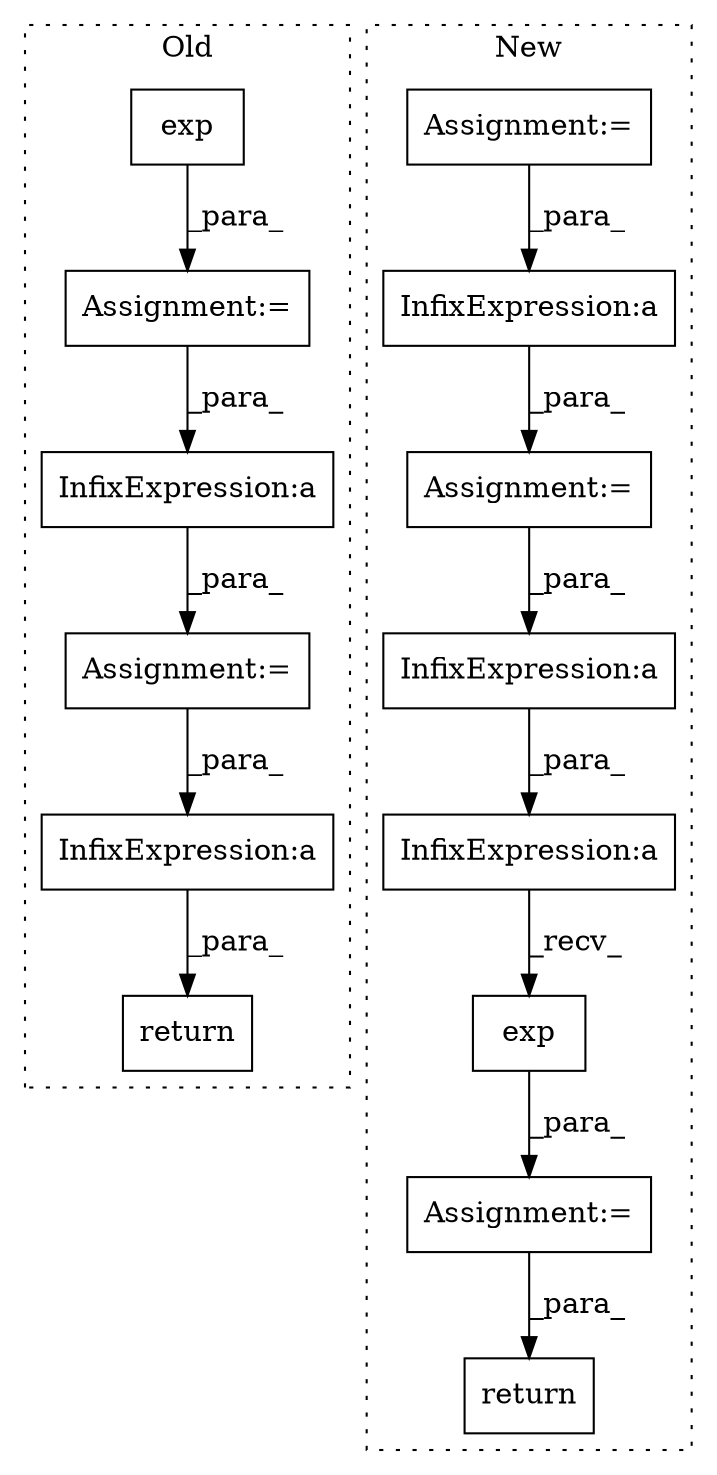 digraph G {
subgraph cluster0 {
1 [label="exp" a="32" s="3154" l="5" shape="box"];
4 [label="Assignment:=" a="7" s="3328" l="1" shape="box"];
5 [label="Assignment:=" a="7" s="3305" l="1" shape="box"];
7 [label="InfixExpression:a" a="27" s="3336" l="3" shape="box"];
8 [label="InfixExpression:a" a="27" s="3400" l="3" shape="box"];
14 [label="return" a="41" s="3697" l="7" shape="box"];
label = "Old";
style="dotted";
}
subgraph cluster1 {
2 [label="exp" a="32" s="3446" l="5" shape="box"];
3 [label="Assignment:=" a="7" s="3426" l="1" shape="box"];
6 [label="Assignment:=" a="7" s="3330" l="1" shape="box"];
9 [label="InfixExpression:a" a="27" s="3398" l="3" shape="box"];
10 [label="InfixExpression:a" a="27" s="3439" l="3" shape="box"];
11 [label="InfixExpression:a" a="27" s="3434" l="3" shape="box"];
12 [label="Assignment:=" a="7" s="3371" l="1" shape="box"];
13 [label="return" a="41" s="3910" l="7" shape="box"];
label = "New";
style="dotted";
}
1 -> 5 [label="_para_"];
2 -> 3 [label="_para_"];
3 -> 13 [label="_para_"];
4 -> 8 [label="_para_"];
5 -> 7 [label="_para_"];
6 -> 9 [label="_para_"];
7 -> 4 [label="_para_"];
8 -> 14 [label="_para_"];
9 -> 12 [label="_para_"];
10 -> 11 [label="_para_"];
11 -> 2 [label="_recv_"];
12 -> 10 [label="_para_"];
}
